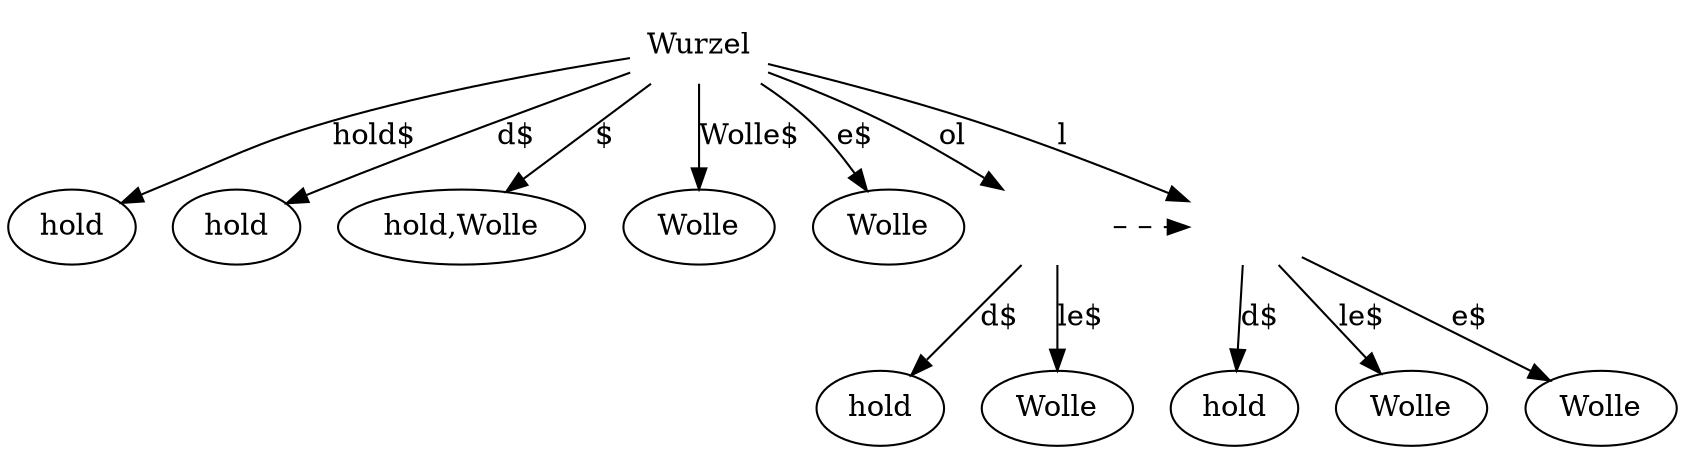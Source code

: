 digraph G {
//Suffixbaum für die Worte "hold" und "Wolle"
//Knoten
Wurzel[shape=plaintext];
leaf1[label="hold"];
leaf2[label="hold"];
leaf3[label="hold"];
leaf4[label="hold"];
leaf5[label="hold,Wolle"];
leaf6[label="Wolle"];
leaf7[label="Wolle"];
leaf8[label="Wolle"];
leaf9[label="Wolle"];
leaf10[label="Wolle"];
split1[label="",shape=plaintext];
split2[label="",shape=plaintext];
//Kanten für hold
Wurzel -> leaf1 [label="hold$"];
Wurzel -> split1 [label="ol"];
split1 -> leaf2 [label="d$"];
Wurzel -> split2 [label="l"];
split2 -> leaf3 [label="d$"];
Wurzel -> leaf4 [label="d$"];
Wurzel -> leaf5 [label="$"];
//suffixlink
split1 -> split2 [style=dashed];
//Kanten für Wolle
Wurzel -> leaf6 [label="Wolle$"];
split1 -> leaf7 [label="le$"];
split2 -> leaf8 [label="le$"];
split2 -> leaf9 [label="e$"];
Wurzel -> leaf10 [label="e$"];
{rank=same; split1 split2}
}

